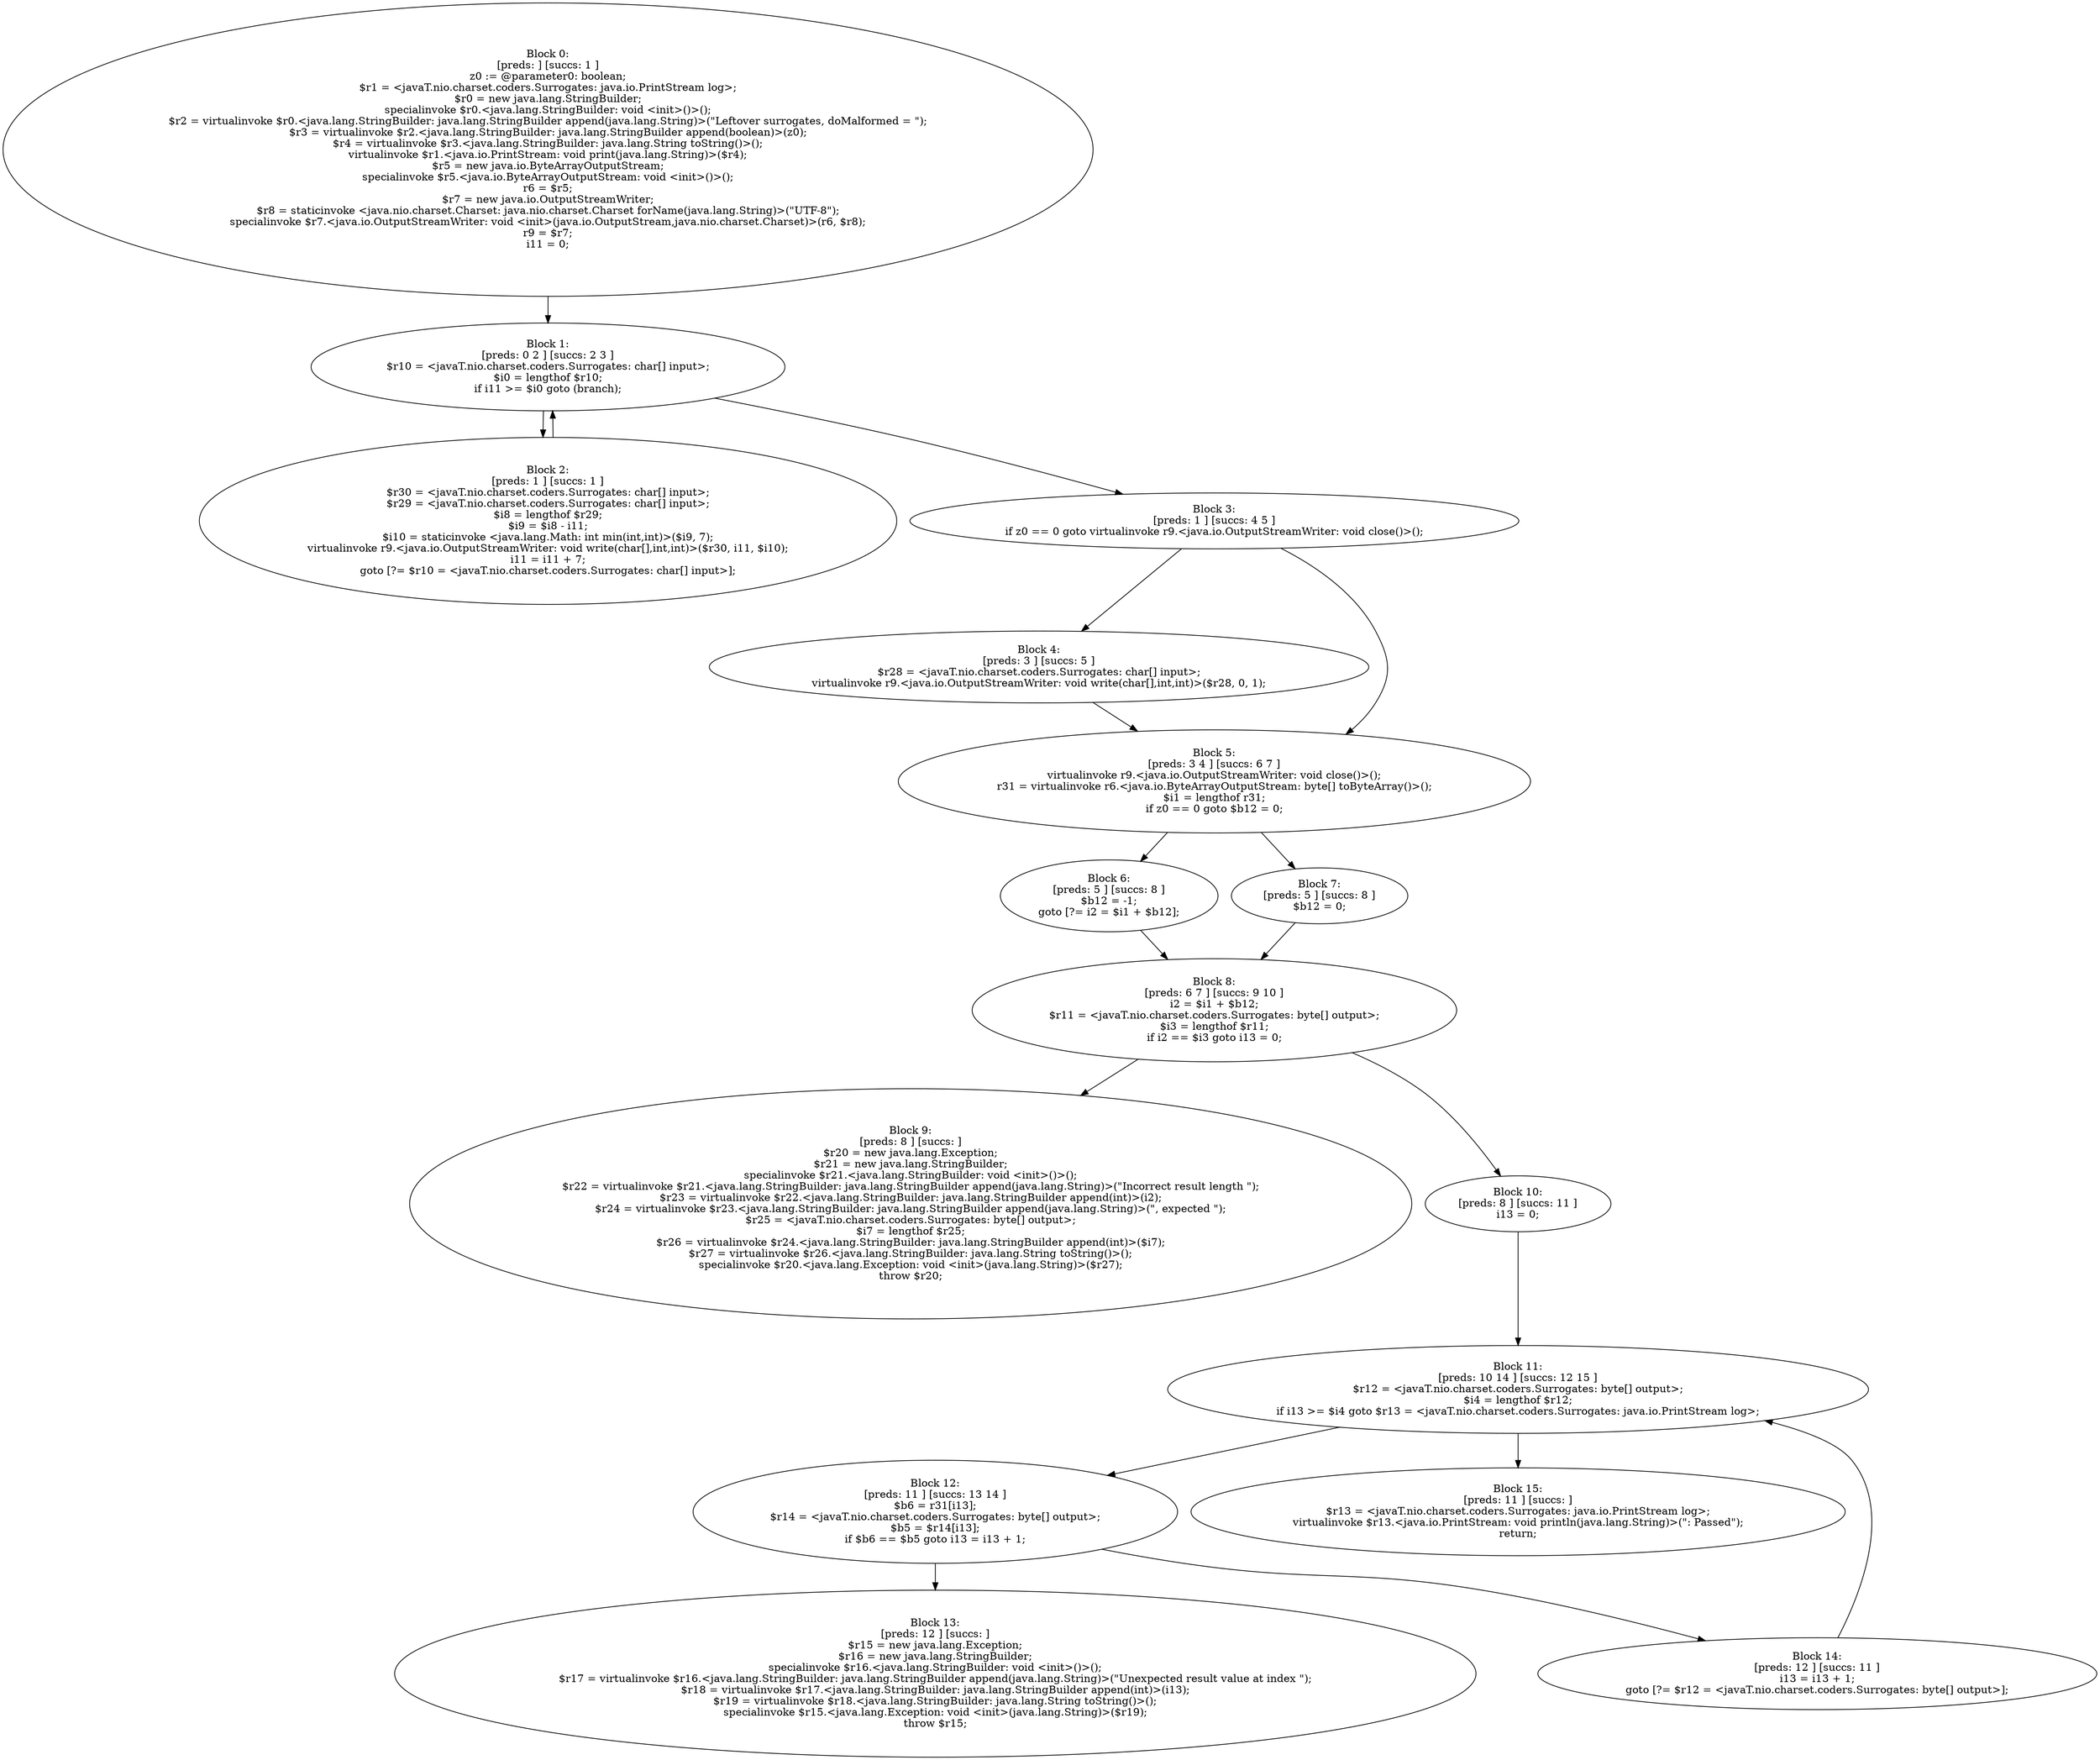 digraph "unitGraph" {
    "Block 0:
[preds: ] [succs: 1 ]
z0 := @parameter0: boolean;
$r1 = <javaT.nio.charset.coders.Surrogates: java.io.PrintStream log>;
$r0 = new java.lang.StringBuilder;
specialinvoke $r0.<java.lang.StringBuilder: void <init>()>();
$r2 = virtualinvoke $r0.<java.lang.StringBuilder: java.lang.StringBuilder append(java.lang.String)>(\"Leftover surrogates, doMalformed = \");
$r3 = virtualinvoke $r2.<java.lang.StringBuilder: java.lang.StringBuilder append(boolean)>(z0);
$r4 = virtualinvoke $r3.<java.lang.StringBuilder: java.lang.String toString()>();
virtualinvoke $r1.<java.io.PrintStream: void print(java.lang.String)>($r4);
$r5 = new java.io.ByteArrayOutputStream;
specialinvoke $r5.<java.io.ByteArrayOutputStream: void <init>()>();
r6 = $r5;
$r7 = new java.io.OutputStreamWriter;
$r8 = staticinvoke <java.nio.charset.Charset: java.nio.charset.Charset forName(java.lang.String)>(\"UTF-8\");
specialinvoke $r7.<java.io.OutputStreamWriter: void <init>(java.io.OutputStream,java.nio.charset.Charset)>(r6, $r8);
r9 = $r7;
i11 = 0;
"
    "Block 1:
[preds: 0 2 ] [succs: 2 3 ]
$r10 = <javaT.nio.charset.coders.Surrogates: char[] input>;
$i0 = lengthof $r10;
if i11 >= $i0 goto (branch);
"
    "Block 2:
[preds: 1 ] [succs: 1 ]
$r30 = <javaT.nio.charset.coders.Surrogates: char[] input>;
$r29 = <javaT.nio.charset.coders.Surrogates: char[] input>;
$i8 = lengthof $r29;
$i9 = $i8 - i11;
$i10 = staticinvoke <java.lang.Math: int min(int,int)>($i9, 7);
virtualinvoke r9.<java.io.OutputStreamWriter: void write(char[],int,int)>($r30, i11, $i10);
i11 = i11 + 7;
goto [?= $r10 = <javaT.nio.charset.coders.Surrogates: char[] input>];
"
    "Block 3:
[preds: 1 ] [succs: 4 5 ]
if z0 == 0 goto virtualinvoke r9.<java.io.OutputStreamWriter: void close()>();
"
    "Block 4:
[preds: 3 ] [succs: 5 ]
$r28 = <javaT.nio.charset.coders.Surrogates: char[] input>;
virtualinvoke r9.<java.io.OutputStreamWriter: void write(char[],int,int)>($r28, 0, 1);
"
    "Block 5:
[preds: 3 4 ] [succs: 6 7 ]
virtualinvoke r9.<java.io.OutputStreamWriter: void close()>();
r31 = virtualinvoke r6.<java.io.ByteArrayOutputStream: byte[] toByteArray()>();
$i1 = lengthof r31;
if z0 == 0 goto $b12 = 0;
"
    "Block 6:
[preds: 5 ] [succs: 8 ]
$b12 = -1;
goto [?= i2 = $i1 + $b12];
"
    "Block 7:
[preds: 5 ] [succs: 8 ]
$b12 = 0;
"
    "Block 8:
[preds: 6 7 ] [succs: 9 10 ]
i2 = $i1 + $b12;
$r11 = <javaT.nio.charset.coders.Surrogates: byte[] output>;
$i3 = lengthof $r11;
if i2 == $i3 goto i13 = 0;
"
    "Block 9:
[preds: 8 ] [succs: ]
$r20 = new java.lang.Exception;
$r21 = new java.lang.StringBuilder;
specialinvoke $r21.<java.lang.StringBuilder: void <init>()>();
$r22 = virtualinvoke $r21.<java.lang.StringBuilder: java.lang.StringBuilder append(java.lang.String)>(\"Incorrect result length \");
$r23 = virtualinvoke $r22.<java.lang.StringBuilder: java.lang.StringBuilder append(int)>(i2);
$r24 = virtualinvoke $r23.<java.lang.StringBuilder: java.lang.StringBuilder append(java.lang.String)>(\", expected \");
$r25 = <javaT.nio.charset.coders.Surrogates: byte[] output>;
$i7 = lengthof $r25;
$r26 = virtualinvoke $r24.<java.lang.StringBuilder: java.lang.StringBuilder append(int)>($i7);
$r27 = virtualinvoke $r26.<java.lang.StringBuilder: java.lang.String toString()>();
specialinvoke $r20.<java.lang.Exception: void <init>(java.lang.String)>($r27);
throw $r20;
"
    "Block 10:
[preds: 8 ] [succs: 11 ]
i13 = 0;
"
    "Block 11:
[preds: 10 14 ] [succs: 12 15 ]
$r12 = <javaT.nio.charset.coders.Surrogates: byte[] output>;
$i4 = lengthof $r12;
if i13 >= $i4 goto $r13 = <javaT.nio.charset.coders.Surrogates: java.io.PrintStream log>;
"
    "Block 12:
[preds: 11 ] [succs: 13 14 ]
$b6 = r31[i13];
$r14 = <javaT.nio.charset.coders.Surrogates: byte[] output>;
$b5 = $r14[i13];
if $b6 == $b5 goto i13 = i13 + 1;
"
    "Block 13:
[preds: 12 ] [succs: ]
$r15 = new java.lang.Exception;
$r16 = new java.lang.StringBuilder;
specialinvoke $r16.<java.lang.StringBuilder: void <init>()>();
$r17 = virtualinvoke $r16.<java.lang.StringBuilder: java.lang.StringBuilder append(java.lang.String)>(\"Unexpected result value at index \");
$r18 = virtualinvoke $r17.<java.lang.StringBuilder: java.lang.StringBuilder append(int)>(i13);
$r19 = virtualinvoke $r18.<java.lang.StringBuilder: java.lang.String toString()>();
specialinvoke $r15.<java.lang.Exception: void <init>(java.lang.String)>($r19);
throw $r15;
"
    "Block 14:
[preds: 12 ] [succs: 11 ]
i13 = i13 + 1;
goto [?= $r12 = <javaT.nio.charset.coders.Surrogates: byte[] output>];
"
    "Block 15:
[preds: 11 ] [succs: ]
$r13 = <javaT.nio.charset.coders.Surrogates: java.io.PrintStream log>;
virtualinvoke $r13.<java.io.PrintStream: void println(java.lang.String)>(\": Passed\");
return;
"
    "Block 0:
[preds: ] [succs: 1 ]
z0 := @parameter0: boolean;
$r1 = <javaT.nio.charset.coders.Surrogates: java.io.PrintStream log>;
$r0 = new java.lang.StringBuilder;
specialinvoke $r0.<java.lang.StringBuilder: void <init>()>();
$r2 = virtualinvoke $r0.<java.lang.StringBuilder: java.lang.StringBuilder append(java.lang.String)>(\"Leftover surrogates, doMalformed = \");
$r3 = virtualinvoke $r2.<java.lang.StringBuilder: java.lang.StringBuilder append(boolean)>(z0);
$r4 = virtualinvoke $r3.<java.lang.StringBuilder: java.lang.String toString()>();
virtualinvoke $r1.<java.io.PrintStream: void print(java.lang.String)>($r4);
$r5 = new java.io.ByteArrayOutputStream;
specialinvoke $r5.<java.io.ByteArrayOutputStream: void <init>()>();
r6 = $r5;
$r7 = new java.io.OutputStreamWriter;
$r8 = staticinvoke <java.nio.charset.Charset: java.nio.charset.Charset forName(java.lang.String)>(\"UTF-8\");
specialinvoke $r7.<java.io.OutputStreamWriter: void <init>(java.io.OutputStream,java.nio.charset.Charset)>(r6, $r8);
r9 = $r7;
i11 = 0;
"->"Block 1:
[preds: 0 2 ] [succs: 2 3 ]
$r10 = <javaT.nio.charset.coders.Surrogates: char[] input>;
$i0 = lengthof $r10;
if i11 >= $i0 goto (branch);
";
    "Block 1:
[preds: 0 2 ] [succs: 2 3 ]
$r10 = <javaT.nio.charset.coders.Surrogates: char[] input>;
$i0 = lengthof $r10;
if i11 >= $i0 goto (branch);
"->"Block 2:
[preds: 1 ] [succs: 1 ]
$r30 = <javaT.nio.charset.coders.Surrogates: char[] input>;
$r29 = <javaT.nio.charset.coders.Surrogates: char[] input>;
$i8 = lengthof $r29;
$i9 = $i8 - i11;
$i10 = staticinvoke <java.lang.Math: int min(int,int)>($i9, 7);
virtualinvoke r9.<java.io.OutputStreamWriter: void write(char[],int,int)>($r30, i11, $i10);
i11 = i11 + 7;
goto [?= $r10 = <javaT.nio.charset.coders.Surrogates: char[] input>];
";
    "Block 1:
[preds: 0 2 ] [succs: 2 3 ]
$r10 = <javaT.nio.charset.coders.Surrogates: char[] input>;
$i0 = lengthof $r10;
if i11 >= $i0 goto (branch);
"->"Block 3:
[preds: 1 ] [succs: 4 5 ]
if z0 == 0 goto virtualinvoke r9.<java.io.OutputStreamWriter: void close()>();
";
    "Block 2:
[preds: 1 ] [succs: 1 ]
$r30 = <javaT.nio.charset.coders.Surrogates: char[] input>;
$r29 = <javaT.nio.charset.coders.Surrogates: char[] input>;
$i8 = lengthof $r29;
$i9 = $i8 - i11;
$i10 = staticinvoke <java.lang.Math: int min(int,int)>($i9, 7);
virtualinvoke r9.<java.io.OutputStreamWriter: void write(char[],int,int)>($r30, i11, $i10);
i11 = i11 + 7;
goto [?= $r10 = <javaT.nio.charset.coders.Surrogates: char[] input>];
"->"Block 1:
[preds: 0 2 ] [succs: 2 3 ]
$r10 = <javaT.nio.charset.coders.Surrogates: char[] input>;
$i0 = lengthof $r10;
if i11 >= $i0 goto (branch);
";
    "Block 3:
[preds: 1 ] [succs: 4 5 ]
if z0 == 0 goto virtualinvoke r9.<java.io.OutputStreamWriter: void close()>();
"->"Block 4:
[preds: 3 ] [succs: 5 ]
$r28 = <javaT.nio.charset.coders.Surrogates: char[] input>;
virtualinvoke r9.<java.io.OutputStreamWriter: void write(char[],int,int)>($r28, 0, 1);
";
    "Block 3:
[preds: 1 ] [succs: 4 5 ]
if z0 == 0 goto virtualinvoke r9.<java.io.OutputStreamWriter: void close()>();
"->"Block 5:
[preds: 3 4 ] [succs: 6 7 ]
virtualinvoke r9.<java.io.OutputStreamWriter: void close()>();
r31 = virtualinvoke r6.<java.io.ByteArrayOutputStream: byte[] toByteArray()>();
$i1 = lengthof r31;
if z0 == 0 goto $b12 = 0;
";
    "Block 4:
[preds: 3 ] [succs: 5 ]
$r28 = <javaT.nio.charset.coders.Surrogates: char[] input>;
virtualinvoke r9.<java.io.OutputStreamWriter: void write(char[],int,int)>($r28, 0, 1);
"->"Block 5:
[preds: 3 4 ] [succs: 6 7 ]
virtualinvoke r9.<java.io.OutputStreamWriter: void close()>();
r31 = virtualinvoke r6.<java.io.ByteArrayOutputStream: byte[] toByteArray()>();
$i1 = lengthof r31;
if z0 == 0 goto $b12 = 0;
";
    "Block 5:
[preds: 3 4 ] [succs: 6 7 ]
virtualinvoke r9.<java.io.OutputStreamWriter: void close()>();
r31 = virtualinvoke r6.<java.io.ByteArrayOutputStream: byte[] toByteArray()>();
$i1 = lengthof r31;
if z0 == 0 goto $b12 = 0;
"->"Block 6:
[preds: 5 ] [succs: 8 ]
$b12 = -1;
goto [?= i2 = $i1 + $b12];
";
    "Block 5:
[preds: 3 4 ] [succs: 6 7 ]
virtualinvoke r9.<java.io.OutputStreamWriter: void close()>();
r31 = virtualinvoke r6.<java.io.ByteArrayOutputStream: byte[] toByteArray()>();
$i1 = lengthof r31;
if z0 == 0 goto $b12 = 0;
"->"Block 7:
[preds: 5 ] [succs: 8 ]
$b12 = 0;
";
    "Block 6:
[preds: 5 ] [succs: 8 ]
$b12 = -1;
goto [?= i2 = $i1 + $b12];
"->"Block 8:
[preds: 6 7 ] [succs: 9 10 ]
i2 = $i1 + $b12;
$r11 = <javaT.nio.charset.coders.Surrogates: byte[] output>;
$i3 = lengthof $r11;
if i2 == $i3 goto i13 = 0;
";
    "Block 7:
[preds: 5 ] [succs: 8 ]
$b12 = 0;
"->"Block 8:
[preds: 6 7 ] [succs: 9 10 ]
i2 = $i1 + $b12;
$r11 = <javaT.nio.charset.coders.Surrogates: byte[] output>;
$i3 = lengthof $r11;
if i2 == $i3 goto i13 = 0;
";
    "Block 8:
[preds: 6 7 ] [succs: 9 10 ]
i2 = $i1 + $b12;
$r11 = <javaT.nio.charset.coders.Surrogates: byte[] output>;
$i3 = lengthof $r11;
if i2 == $i3 goto i13 = 0;
"->"Block 9:
[preds: 8 ] [succs: ]
$r20 = new java.lang.Exception;
$r21 = new java.lang.StringBuilder;
specialinvoke $r21.<java.lang.StringBuilder: void <init>()>();
$r22 = virtualinvoke $r21.<java.lang.StringBuilder: java.lang.StringBuilder append(java.lang.String)>(\"Incorrect result length \");
$r23 = virtualinvoke $r22.<java.lang.StringBuilder: java.lang.StringBuilder append(int)>(i2);
$r24 = virtualinvoke $r23.<java.lang.StringBuilder: java.lang.StringBuilder append(java.lang.String)>(\", expected \");
$r25 = <javaT.nio.charset.coders.Surrogates: byte[] output>;
$i7 = lengthof $r25;
$r26 = virtualinvoke $r24.<java.lang.StringBuilder: java.lang.StringBuilder append(int)>($i7);
$r27 = virtualinvoke $r26.<java.lang.StringBuilder: java.lang.String toString()>();
specialinvoke $r20.<java.lang.Exception: void <init>(java.lang.String)>($r27);
throw $r20;
";
    "Block 8:
[preds: 6 7 ] [succs: 9 10 ]
i2 = $i1 + $b12;
$r11 = <javaT.nio.charset.coders.Surrogates: byte[] output>;
$i3 = lengthof $r11;
if i2 == $i3 goto i13 = 0;
"->"Block 10:
[preds: 8 ] [succs: 11 ]
i13 = 0;
";
    "Block 10:
[preds: 8 ] [succs: 11 ]
i13 = 0;
"->"Block 11:
[preds: 10 14 ] [succs: 12 15 ]
$r12 = <javaT.nio.charset.coders.Surrogates: byte[] output>;
$i4 = lengthof $r12;
if i13 >= $i4 goto $r13 = <javaT.nio.charset.coders.Surrogates: java.io.PrintStream log>;
";
    "Block 11:
[preds: 10 14 ] [succs: 12 15 ]
$r12 = <javaT.nio.charset.coders.Surrogates: byte[] output>;
$i4 = lengthof $r12;
if i13 >= $i4 goto $r13 = <javaT.nio.charset.coders.Surrogates: java.io.PrintStream log>;
"->"Block 12:
[preds: 11 ] [succs: 13 14 ]
$b6 = r31[i13];
$r14 = <javaT.nio.charset.coders.Surrogates: byte[] output>;
$b5 = $r14[i13];
if $b6 == $b5 goto i13 = i13 + 1;
";
    "Block 11:
[preds: 10 14 ] [succs: 12 15 ]
$r12 = <javaT.nio.charset.coders.Surrogates: byte[] output>;
$i4 = lengthof $r12;
if i13 >= $i4 goto $r13 = <javaT.nio.charset.coders.Surrogates: java.io.PrintStream log>;
"->"Block 15:
[preds: 11 ] [succs: ]
$r13 = <javaT.nio.charset.coders.Surrogates: java.io.PrintStream log>;
virtualinvoke $r13.<java.io.PrintStream: void println(java.lang.String)>(\": Passed\");
return;
";
    "Block 12:
[preds: 11 ] [succs: 13 14 ]
$b6 = r31[i13];
$r14 = <javaT.nio.charset.coders.Surrogates: byte[] output>;
$b5 = $r14[i13];
if $b6 == $b5 goto i13 = i13 + 1;
"->"Block 13:
[preds: 12 ] [succs: ]
$r15 = new java.lang.Exception;
$r16 = new java.lang.StringBuilder;
specialinvoke $r16.<java.lang.StringBuilder: void <init>()>();
$r17 = virtualinvoke $r16.<java.lang.StringBuilder: java.lang.StringBuilder append(java.lang.String)>(\"Unexpected result value at index \");
$r18 = virtualinvoke $r17.<java.lang.StringBuilder: java.lang.StringBuilder append(int)>(i13);
$r19 = virtualinvoke $r18.<java.lang.StringBuilder: java.lang.String toString()>();
specialinvoke $r15.<java.lang.Exception: void <init>(java.lang.String)>($r19);
throw $r15;
";
    "Block 12:
[preds: 11 ] [succs: 13 14 ]
$b6 = r31[i13];
$r14 = <javaT.nio.charset.coders.Surrogates: byte[] output>;
$b5 = $r14[i13];
if $b6 == $b5 goto i13 = i13 + 1;
"->"Block 14:
[preds: 12 ] [succs: 11 ]
i13 = i13 + 1;
goto [?= $r12 = <javaT.nio.charset.coders.Surrogates: byte[] output>];
";
    "Block 14:
[preds: 12 ] [succs: 11 ]
i13 = i13 + 1;
goto [?= $r12 = <javaT.nio.charset.coders.Surrogates: byte[] output>];
"->"Block 11:
[preds: 10 14 ] [succs: 12 15 ]
$r12 = <javaT.nio.charset.coders.Surrogates: byte[] output>;
$i4 = lengthof $r12;
if i13 >= $i4 goto $r13 = <javaT.nio.charset.coders.Surrogates: java.io.PrintStream log>;
";
}
